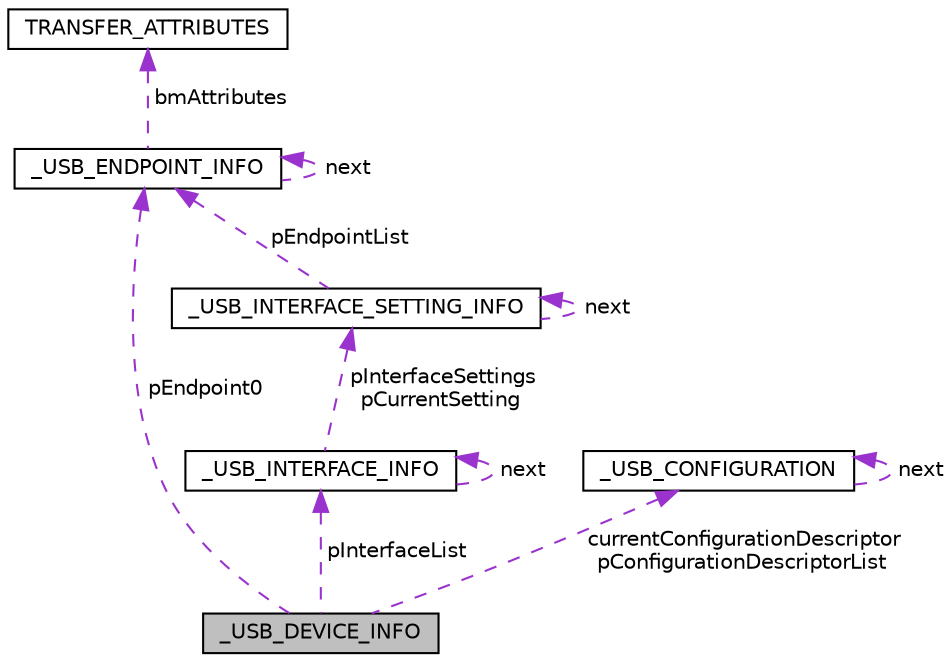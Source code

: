 digraph "_USB_DEVICE_INFO"
{
  edge [fontname="Helvetica",fontsize="10",labelfontname="Helvetica",labelfontsize="10"];
  node [fontname="Helvetica",fontsize="10",shape=record];
  Node1 [label="_USB_DEVICE_INFO",height=0.2,width=0.4,color="black", fillcolor="grey75", style="filled", fontcolor="black"];
  Node2 -> Node1 [dir="back",color="darkorchid3",fontsize="10",style="dashed",label=" pEndpoint0" ,fontname="Helvetica"];
  Node2 [label="_USB_ENDPOINT_INFO",height=0.2,width=0.4,color="black", fillcolor="white", style="filled",URL="$struct___u_s_b___e_n_d_p_o_i_n_t___i_n_f_o.html"];
  Node2 -> Node2 [dir="back",color="darkorchid3",fontsize="10",style="dashed",label=" next" ,fontname="Helvetica"];
  Node3 -> Node2 [dir="back",color="darkorchid3",fontsize="10",style="dashed",label=" bmAttributes" ,fontname="Helvetica"];
  Node3 [label="TRANSFER_ATTRIBUTES",height=0.2,width=0.4,color="black", fillcolor="white", style="filled",URL="$union_t_r_a_n_s_f_e_r___a_t_t_r_i_b_u_t_e_s.html"];
  Node4 -> Node1 [dir="back",color="darkorchid3",fontsize="10",style="dashed",label=" pInterfaceList" ,fontname="Helvetica"];
  Node4 [label="_USB_INTERFACE_INFO",height=0.2,width=0.4,color="black", fillcolor="white", style="filled",URL="$struct___u_s_b___i_n_t_e_r_f_a_c_e___i_n_f_o.html"];
  Node5 -> Node4 [dir="back",color="darkorchid3",fontsize="10",style="dashed",label=" pInterfaceSettings\npCurrentSetting" ,fontname="Helvetica"];
  Node5 [label="_USB_INTERFACE_SETTING_INFO",height=0.2,width=0.4,color="black", fillcolor="white", style="filled",URL="$struct___u_s_b___i_n_t_e_r_f_a_c_e___s_e_t_t_i_n_g___i_n_f_o.html"];
  Node2 -> Node5 [dir="back",color="darkorchid3",fontsize="10",style="dashed",label=" pEndpointList" ,fontname="Helvetica"];
  Node5 -> Node5 [dir="back",color="darkorchid3",fontsize="10",style="dashed",label=" next" ,fontname="Helvetica"];
  Node4 -> Node4 [dir="back",color="darkorchid3",fontsize="10",style="dashed",label=" next" ,fontname="Helvetica"];
  Node6 -> Node1 [dir="back",color="darkorchid3",fontsize="10",style="dashed",label=" currentConfigurationDescriptor\npConfigurationDescriptorList" ,fontname="Helvetica"];
  Node6 [label="_USB_CONFIGURATION",height=0.2,width=0.4,color="black", fillcolor="white", style="filled",URL="$struct___u_s_b___c_o_n_f_i_g_u_r_a_t_i_o_n.html"];
  Node6 -> Node6 [dir="back",color="darkorchid3",fontsize="10",style="dashed",label=" next" ,fontname="Helvetica"];
}
